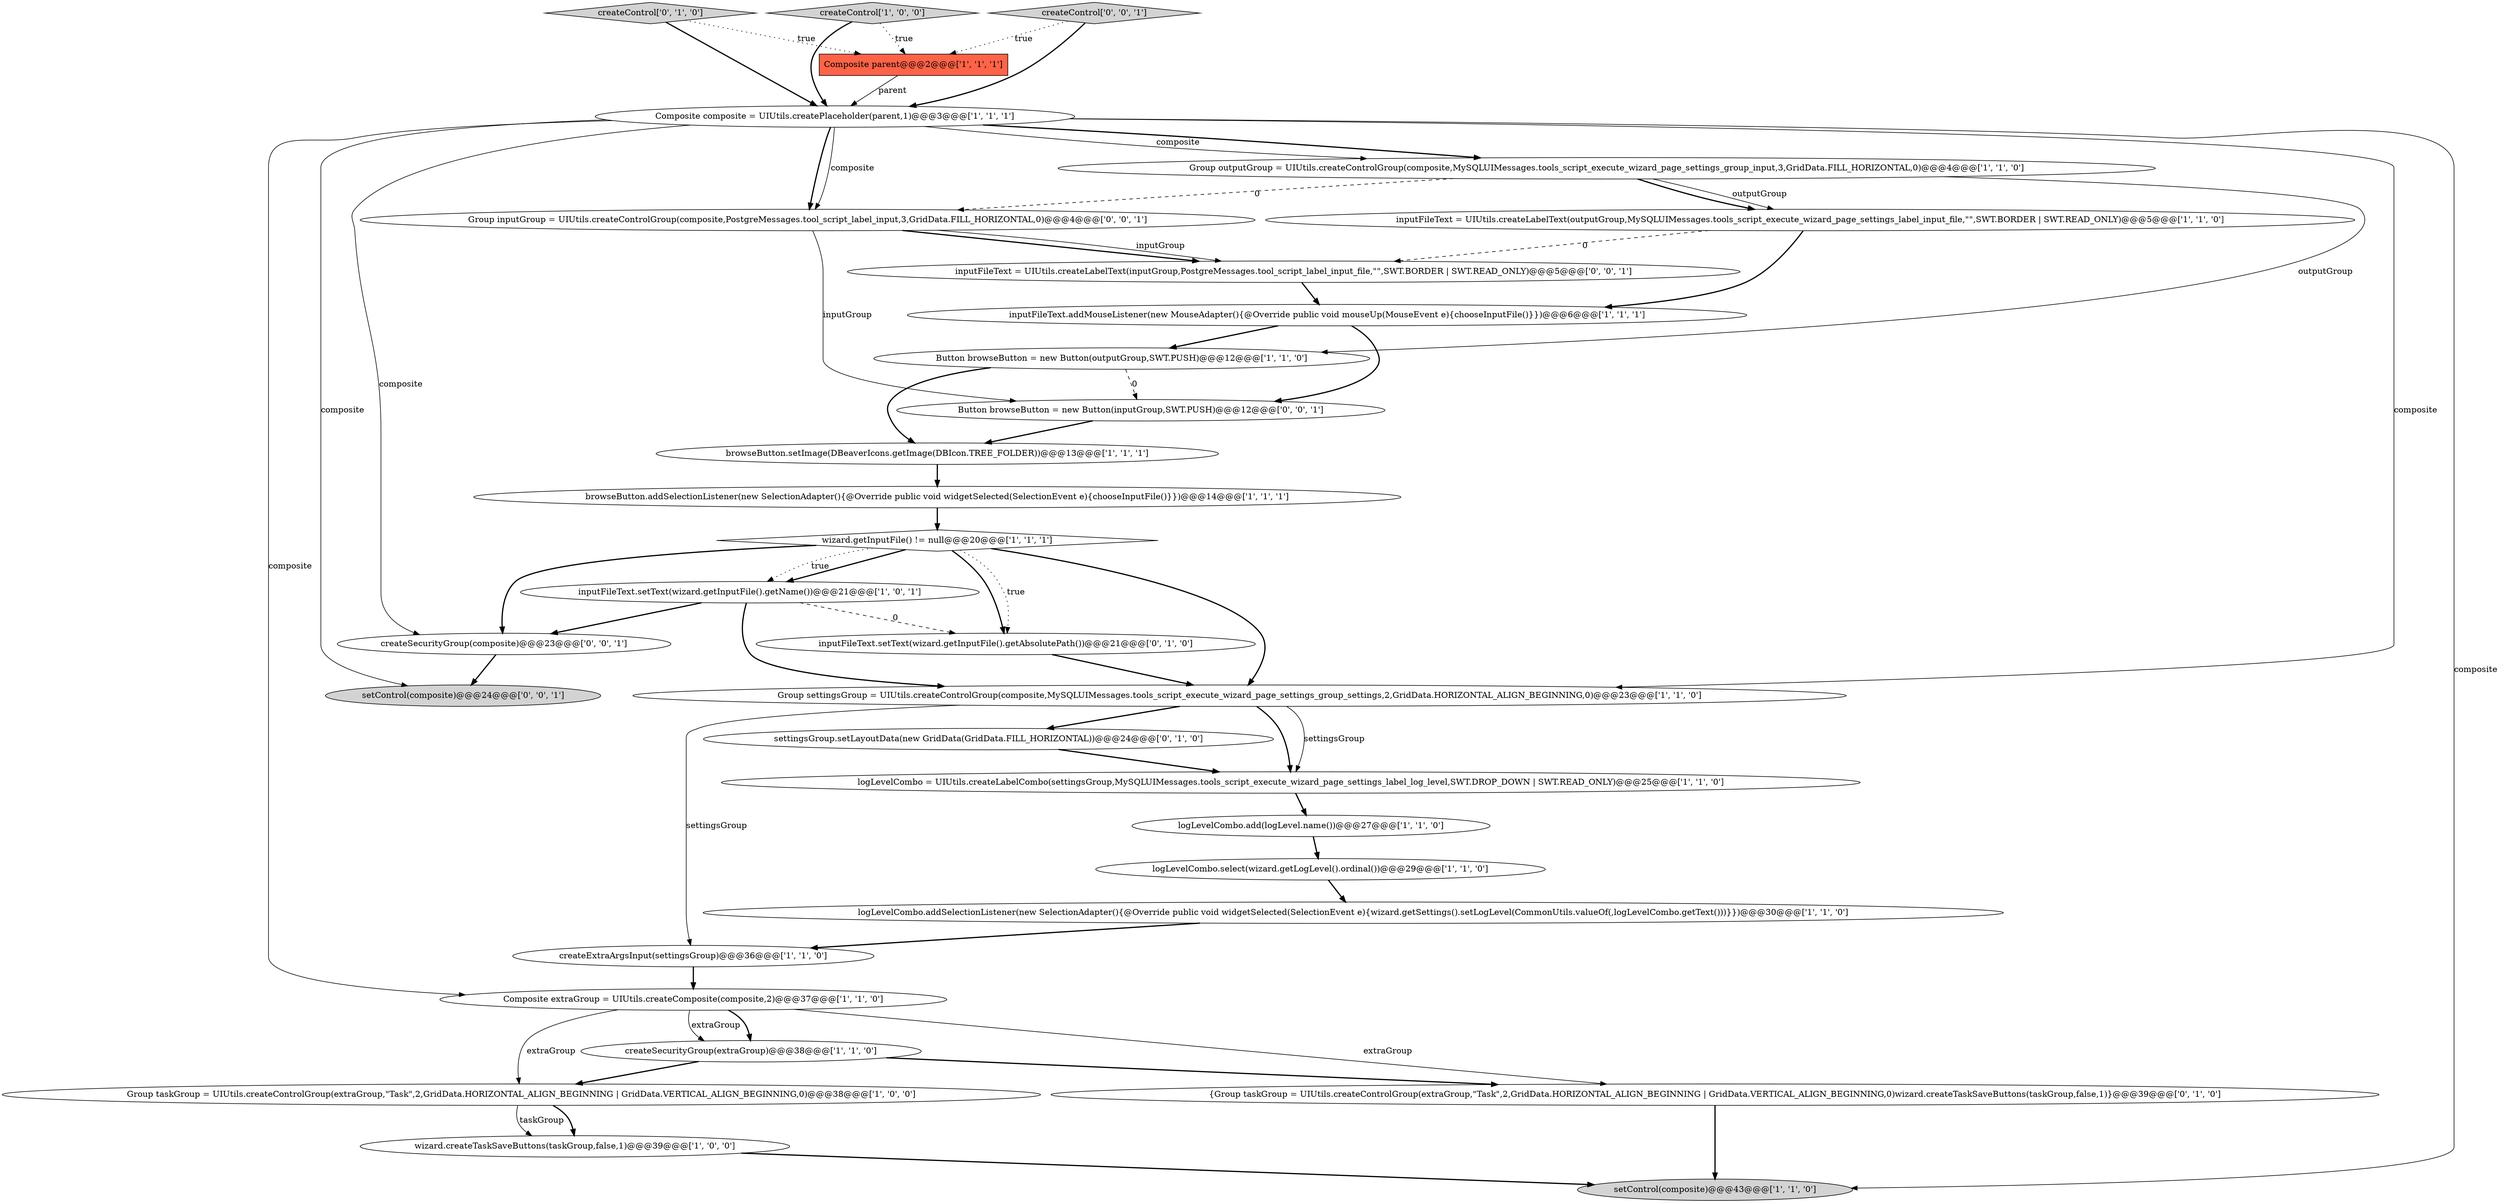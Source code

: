 digraph {
23 [style = filled, label = "settingsGroup.setLayoutData(new GridData(GridData.FILL_HORIZONTAL))@@@24@@@['0', '1', '0']", fillcolor = white, shape = ellipse image = "AAA1AAABBB2BBB"];
14 [style = filled, label = "Group taskGroup = UIUtils.createControlGroup(extraGroup,\"Task\",2,GridData.HORIZONTAL_ALIGN_BEGINNING | GridData.VERTICAL_ALIGN_BEGINNING,0)@@@38@@@['1', '0', '0']", fillcolor = white, shape = ellipse image = "AAA0AAABBB1BBB"];
10 [style = filled, label = "Button browseButton = new Button(outputGroup,SWT.PUSH)@@@12@@@['1', '1', '0']", fillcolor = white, shape = ellipse image = "AAA0AAABBB1BBB"];
3 [style = filled, label = "browseButton.setImage(DBeaverIcons.getImage(DBIcon.TREE_FOLDER))@@@13@@@['1', '1', '1']", fillcolor = white, shape = ellipse image = "AAA0AAABBB1BBB"];
18 [style = filled, label = "inputFileText = UIUtils.createLabelText(outputGroup,MySQLUIMessages.tools_script_execute_wizard_page_settings_label_input_file,\"\",SWT.BORDER | SWT.READ_ONLY)@@@5@@@['1', '1', '0']", fillcolor = white, shape = ellipse image = "AAA0AAABBB1BBB"];
24 [style = filled, label = "inputFileText.setText(wizard.getInputFile().getAbsolutePath())@@@21@@@['0', '1', '0']", fillcolor = white, shape = ellipse image = "AAA1AAABBB2BBB"];
6 [style = filled, label = "inputFileText.setText(wizard.getInputFile().getName())@@@21@@@['1', '0', '1']", fillcolor = white, shape = ellipse image = "AAA0AAABBB1BBB"];
9 [style = filled, label = "Group outputGroup = UIUtils.createControlGroup(composite,MySQLUIMessages.tools_script_execute_wizard_page_settings_group_input,3,GridData.FILL_HORIZONTAL,0)@@@4@@@['1', '1', '0']", fillcolor = white, shape = ellipse image = "AAA0AAABBB1BBB"];
28 [style = filled, label = "setControl(composite)@@@24@@@['0', '0', '1']", fillcolor = lightgray, shape = ellipse image = "AAA0AAABBB3BBB"];
22 [style = filled, label = "{Group taskGroup = UIUtils.createControlGroup(extraGroup,\"Task\",2,GridData.HORIZONTAL_ALIGN_BEGINNING | GridData.VERTICAL_ALIGN_BEGINNING,0)wizard.createTaskSaveButtons(taskGroup,false,1)}@@@39@@@['0', '1', '0']", fillcolor = white, shape = ellipse image = "AAA1AAABBB2BBB"];
2 [style = filled, label = "logLevelCombo.select(wizard.getLogLevel().ordinal())@@@29@@@['1', '1', '0']", fillcolor = white, shape = ellipse image = "AAA0AAABBB1BBB"];
25 [style = filled, label = "createControl['0', '1', '0']", fillcolor = lightgray, shape = diamond image = "AAA0AAABBB2BBB"];
4 [style = filled, label = "Composite extraGroup = UIUtils.createComposite(composite,2)@@@37@@@['1', '1', '0']", fillcolor = white, shape = ellipse image = "AAA0AAABBB1BBB"];
11 [style = filled, label = "browseButton.addSelectionListener(new SelectionAdapter(){@Override public void widgetSelected(SelectionEvent e){chooseInputFile()}})@@@14@@@['1', '1', '1']", fillcolor = white, shape = ellipse image = "AAA0AAABBB1BBB"];
7 [style = filled, label = "logLevelCombo.addSelectionListener(new SelectionAdapter(){@Override public void widgetSelected(SelectionEvent e){wizard.getSettings().setLogLevel(CommonUtils.valueOf(,logLevelCombo.getText()))}})@@@30@@@['1', '1', '0']", fillcolor = white, shape = ellipse image = "AAA0AAABBB1BBB"];
8 [style = filled, label = "createControl['1', '0', '0']", fillcolor = lightgray, shape = diamond image = "AAA0AAABBB1BBB"];
17 [style = filled, label = "wizard.getInputFile() != null@@@20@@@['1', '1', '1']", fillcolor = white, shape = diamond image = "AAA0AAABBB1BBB"];
0 [style = filled, label = "Composite parent@@@2@@@['1', '1', '1']", fillcolor = tomato, shape = box image = "AAA0AAABBB1BBB"];
27 [style = filled, label = "createControl['0', '0', '1']", fillcolor = lightgray, shape = diamond image = "AAA0AAABBB3BBB"];
30 [style = filled, label = "inputFileText = UIUtils.createLabelText(inputGroup,PostgreMessages.tool_script_label_input_file,\"\",SWT.BORDER | SWT.READ_ONLY)@@@5@@@['0', '0', '1']", fillcolor = white, shape = ellipse image = "AAA0AAABBB3BBB"];
5 [style = filled, label = "createSecurityGroup(extraGroup)@@@38@@@['1', '1', '0']", fillcolor = white, shape = ellipse image = "AAA0AAABBB1BBB"];
15 [style = filled, label = "Group settingsGroup = UIUtils.createControlGroup(composite,MySQLUIMessages.tools_script_execute_wizard_page_settings_group_settings,2,GridData.HORIZONTAL_ALIGN_BEGINNING,0)@@@23@@@['1', '1', '0']", fillcolor = white, shape = ellipse image = "AAA0AAABBB1BBB"];
26 [style = filled, label = "Button browseButton = new Button(inputGroup,SWT.PUSH)@@@12@@@['0', '0', '1']", fillcolor = white, shape = ellipse image = "AAA0AAABBB3BBB"];
31 [style = filled, label = "createSecurityGroup(composite)@@@23@@@['0', '0', '1']", fillcolor = white, shape = ellipse image = "AAA0AAABBB3BBB"];
29 [style = filled, label = "Group inputGroup = UIUtils.createControlGroup(composite,PostgreMessages.tool_script_label_input,3,GridData.FILL_HORIZONTAL,0)@@@4@@@['0', '0', '1']", fillcolor = white, shape = ellipse image = "AAA0AAABBB3BBB"];
21 [style = filled, label = "setControl(composite)@@@43@@@['1', '1', '0']", fillcolor = lightgray, shape = ellipse image = "AAA0AAABBB1BBB"];
19 [style = filled, label = "logLevelCombo.add(logLevel.name())@@@27@@@['1', '1', '0']", fillcolor = white, shape = ellipse image = "AAA0AAABBB1BBB"];
12 [style = filled, label = "createExtraArgsInput(settingsGroup)@@@36@@@['1', '1', '0']", fillcolor = white, shape = ellipse image = "AAA0AAABBB1BBB"];
13 [style = filled, label = "wizard.createTaskSaveButtons(taskGroup,false,1)@@@39@@@['1', '0', '0']", fillcolor = white, shape = ellipse image = "AAA0AAABBB1BBB"];
16 [style = filled, label = "inputFileText.addMouseListener(new MouseAdapter(){@Override public void mouseUp(MouseEvent e){chooseInputFile()}})@@@6@@@['1', '1', '1']", fillcolor = white, shape = ellipse image = "AAA0AAABBB1BBB"];
20 [style = filled, label = "logLevelCombo = UIUtils.createLabelCombo(settingsGroup,MySQLUIMessages.tools_script_execute_wizard_page_settings_label_log_level,SWT.DROP_DOWN | SWT.READ_ONLY)@@@25@@@['1', '1', '0']", fillcolor = white, shape = ellipse image = "AAA0AAABBB1BBB"];
1 [style = filled, label = "Composite composite = UIUtils.createPlaceholder(parent,1)@@@3@@@['1', '1', '1']", fillcolor = white, shape = ellipse image = "AAA0AAABBB1BBB"];
9->18 [style = bold, label=""];
29->30 [style = bold, label=""];
1->31 [style = solid, label="composite"];
5->14 [style = bold, label=""];
17->31 [style = bold, label=""];
3->11 [style = bold, label=""];
1->15 [style = solid, label="composite"];
1->9 [style = bold, label=""];
9->29 [style = dashed, label="0"];
16->26 [style = bold, label=""];
9->18 [style = solid, label="outputGroup"];
6->15 [style = bold, label=""];
2->7 [style = bold, label=""];
4->22 [style = solid, label="extraGroup"];
12->4 [style = bold, label=""];
4->5 [style = bold, label=""];
1->28 [style = solid, label="composite"];
24->15 [style = bold, label=""];
14->13 [style = bold, label=""];
15->23 [style = bold, label=""];
1->29 [style = bold, label=""];
9->10 [style = solid, label="outputGroup"];
1->9 [style = solid, label="composite"];
1->4 [style = solid, label="composite"];
4->14 [style = solid, label="extraGroup"];
0->1 [style = solid, label="parent"];
1->29 [style = solid, label="composite"];
11->17 [style = bold, label=""];
16->10 [style = bold, label=""];
30->16 [style = bold, label=""];
10->3 [style = bold, label=""];
25->1 [style = bold, label=""];
20->19 [style = bold, label=""];
8->1 [style = bold, label=""];
14->13 [style = solid, label="taskGroup"];
15->20 [style = solid, label="settingsGroup"];
1->21 [style = solid, label="composite"];
7->12 [style = bold, label=""];
27->1 [style = bold, label=""];
17->6 [style = bold, label=""];
17->15 [style = bold, label=""];
17->24 [style = bold, label=""];
6->31 [style = bold, label=""];
23->20 [style = bold, label=""];
29->26 [style = solid, label="inputGroup"];
17->24 [style = dotted, label="true"];
25->0 [style = dotted, label="true"];
18->30 [style = dashed, label="0"];
6->24 [style = dashed, label="0"];
18->16 [style = bold, label=""];
17->6 [style = dotted, label="true"];
5->22 [style = bold, label=""];
15->20 [style = bold, label=""];
10->26 [style = dashed, label="0"];
27->0 [style = dotted, label="true"];
4->5 [style = solid, label="extraGroup"];
19->2 [style = bold, label=""];
22->21 [style = bold, label=""];
29->30 [style = solid, label="inputGroup"];
26->3 [style = bold, label=""];
31->28 [style = bold, label=""];
15->12 [style = solid, label="settingsGroup"];
8->0 [style = dotted, label="true"];
13->21 [style = bold, label=""];
}
